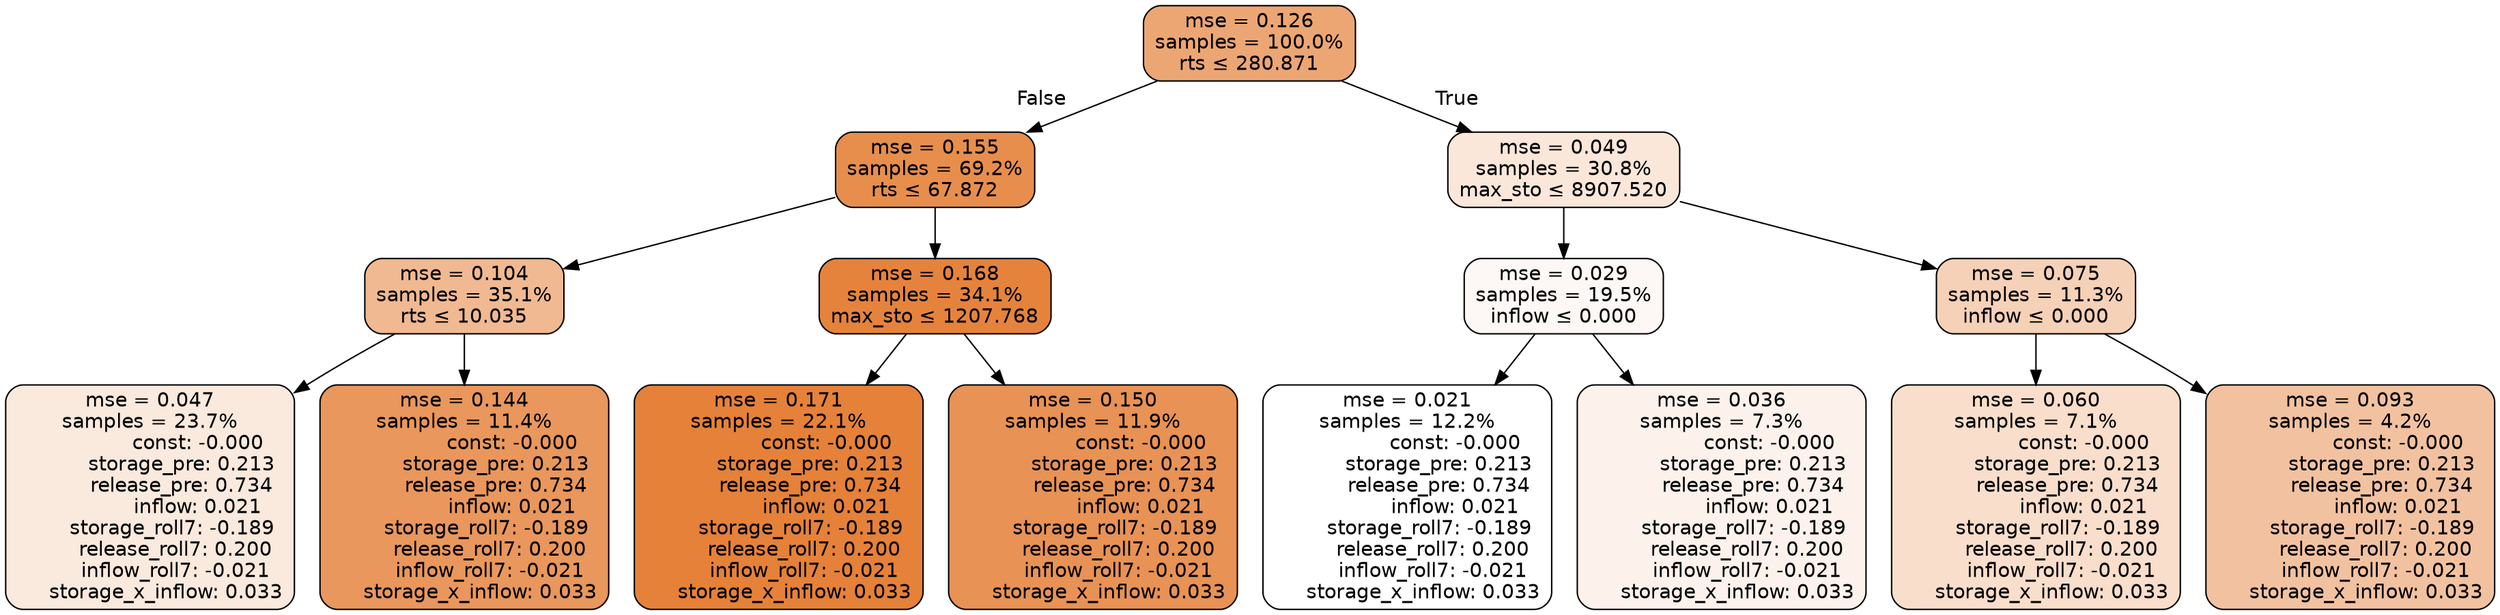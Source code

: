 digraph tree {
node [shape=rectangle, style="filled, rounded", color="black", fontname=helvetica] ;
edge [fontname=helvetica] ;
	"0" [label="mse = 0.126
samples = 100.0%
rts &le; 280.871", fillcolor="#eca674"]
	"1" [label="mse = 0.155
samples = 69.2%
rts &le; 67.872", fillcolor="#e78e4d"]
	"2" [label="mse = 0.104
samples = 35.1%
rts &le; 10.035", fillcolor="#f0b991"]
	"3" [label="mse = 0.047
samples = 23.7%
               const: -0.000
          storage_pre: 0.213
          release_pre: 0.734
               inflow: 0.021
       storage_roll7: -0.189
        release_roll7: 0.200
        inflow_roll7: -0.021
     storage_x_inflow: 0.033", fillcolor="#fae9dd"]
	"4" [label="mse = 0.144
samples = 11.4%
               const: -0.000
          storage_pre: 0.213
          release_pre: 0.734
               inflow: 0.021
       storage_roll7: -0.189
        release_roll7: 0.200
        inflow_roll7: -0.021
     storage_x_inflow: 0.033", fillcolor="#e9975c"]
	"5" [label="mse = 0.168
samples = 34.1%
max_sto &le; 1207.768", fillcolor="#e5833d"]
	"6" [label="mse = 0.171
samples = 22.1%
               const: -0.000
          storage_pre: 0.213
          release_pre: 0.734
               inflow: 0.021
       storage_roll7: -0.189
        release_roll7: 0.200
        inflow_roll7: -0.021
     storage_x_inflow: 0.033", fillcolor="#e58139"]
	"7" [label="mse = 0.150
samples = 11.9%
               const: -0.000
          storage_pre: 0.213
          release_pre: 0.734
               inflow: 0.021
       storage_roll7: -0.189
        release_roll7: 0.200
        inflow_roll7: -0.021
     storage_x_inflow: 0.033", fillcolor="#e89255"]
	"8" [label="mse = 0.049
samples = 30.8%
max_sto &le; 8907.520", fillcolor="#fae7da"]
	"9" [label="mse = 0.029
samples = 19.5%
inflow &le; 0.000", fillcolor="#fdf8f5"]
	"10" [label="mse = 0.021
samples = 12.2%
               const: -0.000
          storage_pre: 0.213
          release_pre: 0.734
               inflow: 0.021
       storage_roll7: -0.189
        release_roll7: 0.200
        inflow_roll7: -0.021
     storage_x_inflow: 0.033", fillcolor="#ffffff"]
	"11" [label="mse = 0.036
samples = 7.3%
               const: -0.000
          storage_pre: 0.213
          release_pre: 0.734
               inflow: 0.021
       storage_roll7: -0.189
        release_roll7: 0.200
        inflow_roll7: -0.021
     storage_x_inflow: 0.033", fillcolor="#fcf2eb"]
	"12" [label="mse = 0.075
samples = 11.3%
inflow &le; 0.000", fillcolor="#f5d1b7"]
	"13" [label="mse = 0.060
samples = 7.1%
               const: -0.000
          storage_pre: 0.213
          release_pre: 0.734
               inflow: 0.021
       storage_roll7: -0.189
        release_roll7: 0.200
        inflow_roll7: -0.021
     storage_x_inflow: 0.033", fillcolor="#f8decb"]
	"14" [label="mse = 0.093
samples = 4.2%
               const: -0.000
          storage_pre: 0.213
          release_pre: 0.734
               inflow: 0.021
       storage_roll7: -0.189
        release_roll7: 0.200
        inflow_roll7: -0.021
     storage_x_inflow: 0.033", fillcolor="#f2c2a0"]

	"0" -> "1" [labeldistance=2.5, labelangle=45, headlabel="False"]
	"1" -> "2"
	"2" -> "3"
	"2" -> "4"
	"1" -> "5"
	"5" -> "6"
	"5" -> "7"
	"0" -> "8" [labeldistance=2.5, labelangle=-45, headlabel="True"]
	"8" -> "9"
	"9" -> "10"
	"9" -> "11"
	"8" -> "12"
	"12" -> "13"
	"12" -> "14"
}